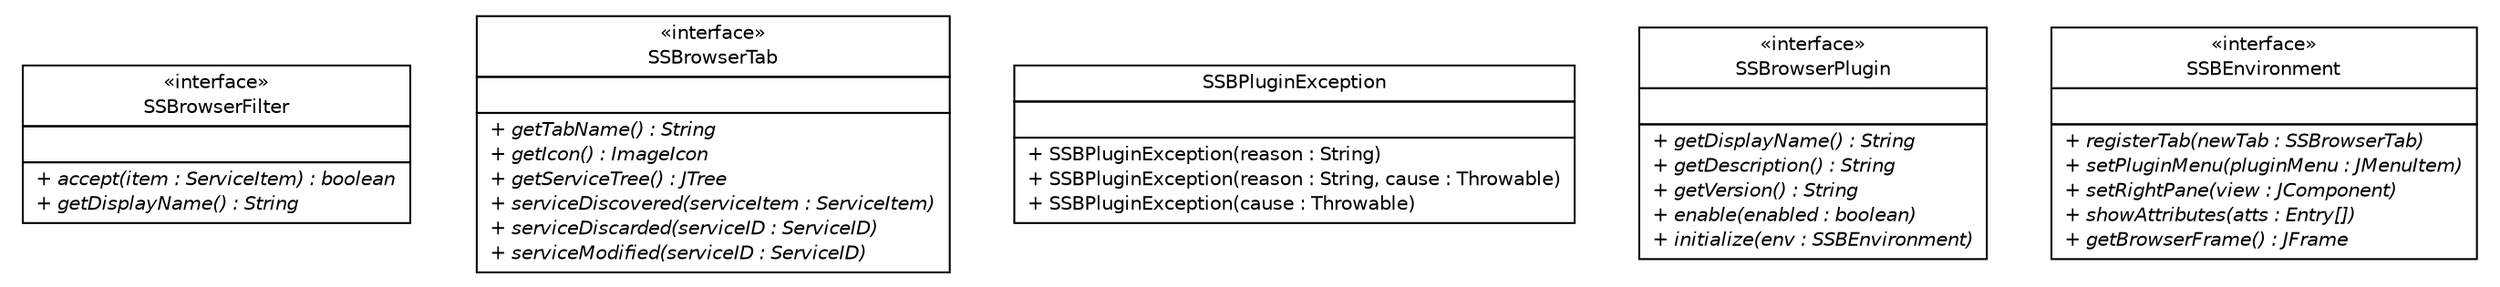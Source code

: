 #!/usr/local/bin/dot
#
# Class diagram 
# Generated by UMLGraph version R5_6 (http://www.umlgraph.org/)
#

digraph G {
	edge [fontname="Helvetica",fontsize=10,labelfontname="Helvetica",labelfontsize=10];
	node [fontname="Helvetica",fontsize=10,shape=plaintext];
	nodesep=0.25;
	ranksep=0.5;
	// sorcer.ssb.browser.api.SSBrowserFilter
	c70650 [label=<<table title="sorcer.ssb.browser.api.SSBrowserFilter" border="0" cellborder="1" cellspacing="0" cellpadding="2" port="p" href="./SSBrowserFilter.html">
		<tr><td><table border="0" cellspacing="0" cellpadding="1">
<tr><td align="center" balign="center"> &#171;interface&#187; </td></tr>
<tr><td align="center" balign="center"> SSBrowserFilter </td></tr>
		</table></td></tr>
		<tr><td><table border="0" cellspacing="0" cellpadding="1">
<tr><td align="left" balign="left">  </td></tr>
		</table></td></tr>
		<tr><td><table border="0" cellspacing="0" cellpadding="1">
<tr><td align="left" balign="left"><font face="Helvetica-Oblique" point-size="10.0"> + accept(item : ServiceItem) : boolean </font></td></tr>
<tr><td align="left" balign="left"><font face="Helvetica-Oblique" point-size="10.0"> + getDisplayName() : String </font></td></tr>
		</table></td></tr>
		</table>>, URL="./SSBrowserFilter.html", fontname="Helvetica", fontcolor="black", fontsize=10.0];
	// sorcer.ssb.browser.api.SSBrowserTab
	c70651 [label=<<table title="sorcer.ssb.browser.api.SSBrowserTab" border="0" cellborder="1" cellspacing="0" cellpadding="2" port="p" href="./SSBrowserTab.html">
		<tr><td><table border="0" cellspacing="0" cellpadding="1">
<tr><td align="center" balign="center"> &#171;interface&#187; </td></tr>
<tr><td align="center" balign="center"> SSBrowserTab </td></tr>
		</table></td></tr>
		<tr><td><table border="0" cellspacing="0" cellpadding="1">
<tr><td align="left" balign="left">  </td></tr>
		</table></td></tr>
		<tr><td><table border="0" cellspacing="0" cellpadding="1">
<tr><td align="left" balign="left"><font face="Helvetica-Oblique" point-size="10.0"> + getTabName() : String </font></td></tr>
<tr><td align="left" balign="left"><font face="Helvetica-Oblique" point-size="10.0"> + getIcon() : ImageIcon </font></td></tr>
<tr><td align="left" balign="left"><font face="Helvetica-Oblique" point-size="10.0"> + getServiceTree() : JTree </font></td></tr>
<tr><td align="left" balign="left"><font face="Helvetica-Oblique" point-size="10.0"> + serviceDiscovered(serviceItem : ServiceItem) </font></td></tr>
<tr><td align="left" balign="left"><font face="Helvetica-Oblique" point-size="10.0"> + serviceDiscarded(serviceID : ServiceID) </font></td></tr>
<tr><td align="left" balign="left"><font face="Helvetica-Oblique" point-size="10.0"> + serviceModified(serviceID : ServiceID) </font></td></tr>
		</table></td></tr>
		</table>>, URL="./SSBrowserTab.html", fontname="Helvetica", fontcolor="black", fontsize=10.0];
	// sorcer.ssb.browser.api.SSBPluginException
	c70652 [label=<<table title="sorcer.ssb.browser.api.SSBPluginException" border="0" cellborder="1" cellspacing="0" cellpadding="2" port="p" href="./SSBPluginException.html">
		<tr><td><table border="0" cellspacing="0" cellpadding="1">
<tr><td align="center" balign="center"> SSBPluginException </td></tr>
		</table></td></tr>
		<tr><td><table border="0" cellspacing="0" cellpadding="1">
<tr><td align="left" balign="left">  </td></tr>
		</table></td></tr>
		<tr><td><table border="0" cellspacing="0" cellpadding="1">
<tr><td align="left" balign="left"> + SSBPluginException(reason : String) </td></tr>
<tr><td align="left" balign="left"> + SSBPluginException(reason : String, cause : Throwable) </td></tr>
<tr><td align="left" balign="left"> + SSBPluginException(cause : Throwable) </td></tr>
		</table></td></tr>
		</table>>, URL="./SSBPluginException.html", fontname="Helvetica", fontcolor="black", fontsize=10.0];
	// sorcer.ssb.browser.api.SSBrowserPlugin
	c70653 [label=<<table title="sorcer.ssb.browser.api.SSBrowserPlugin" border="0" cellborder="1" cellspacing="0" cellpadding="2" port="p" href="./SSBrowserPlugin.html">
		<tr><td><table border="0" cellspacing="0" cellpadding="1">
<tr><td align="center" balign="center"> &#171;interface&#187; </td></tr>
<tr><td align="center" balign="center"> SSBrowserPlugin </td></tr>
		</table></td></tr>
		<tr><td><table border="0" cellspacing="0" cellpadding="1">
<tr><td align="left" balign="left">  </td></tr>
		</table></td></tr>
		<tr><td><table border="0" cellspacing="0" cellpadding="1">
<tr><td align="left" balign="left"><font face="Helvetica-Oblique" point-size="10.0"> + getDisplayName() : String </font></td></tr>
<tr><td align="left" balign="left"><font face="Helvetica-Oblique" point-size="10.0"> + getDescription() : String </font></td></tr>
<tr><td align="left" balign="left"><font face="Helvetica-Oblique" point-size="10.0"> + getVersion() : String </font></td></tr>
<tr><td align="left" balign="left"><font face="Helvetica-Oblique" point-size="10.0"> + enable(enabled : boolean) </font></td></tr>
<tr><td align="left" balign="left"><font face="Helvetica-Oblique" point-size="10.0"> + initialize(env : SSBEnvironment) </font></td></tr>
		</table></td></tr>
		</table>>, URL="./SSBrowserPlugin.html", fontname="Helvetica", fontcolor="black", fontsize=10.0];
	// sorcer.ssb.browser.api.SSBEnvironment
	c70654 [label=<<table title="sorcer.ssb.browser.api.SSBEnvironment" border="0" cellborder="1" cellspacing="0" cellpadding="2" port="p" href="./SSBEnvironment.html">
		<tr><td><table border="0" cellspacing="0" cellpadding="1">
<tr><td align="center" balign="center"> &#171;interface&#187; </td></tr>
<tr><td align="center" balign="center"> SSBEnvironment </td></tr>
		</table></td></tr>
		<tr><td><table border="0" cellspacing="0" cellpadding="1">
<tr><td align="left" balign="left">  </td></tr>
		</table></td></tr>
		<tr><td><table border="0" cellspacing="0" cellpadding="1">
<tr><td align="left" balign="left"><font face="Helvetica-Oblique" point-size="10.0"> + registerTab(newTab : SSBrowserTab) </font></td></tr>
<tr><td align="left" balign="left"><font face="Helvetica-Oblique" point-size="10.0"> + setPluginMenu(pluginMenu : JMenuItem) </font></td></tr>
<tr><td align="left" balign="left"><font face="Helvetica-Oblique" point-size="10.0"> + setRightPane(view : JComponent) </font></td></tr>
<tr><td align="left" balign="left"><font face="Helvetica-Oblique" point-size="10.0"> + showAttributes(atts : Entry[]) </font></td></tr>
<tr><td align="left" balign="left"><font face="Helvetica-Oblique" point-size="10.0"> + getBrowserFrame() : JFrame </font></td></tr>
		</table></td></tr>
		</table>>, URL="./SSBEnvironment.html", fontname="Helvetica", fontcolor="black", fontsize=10.0];
}

